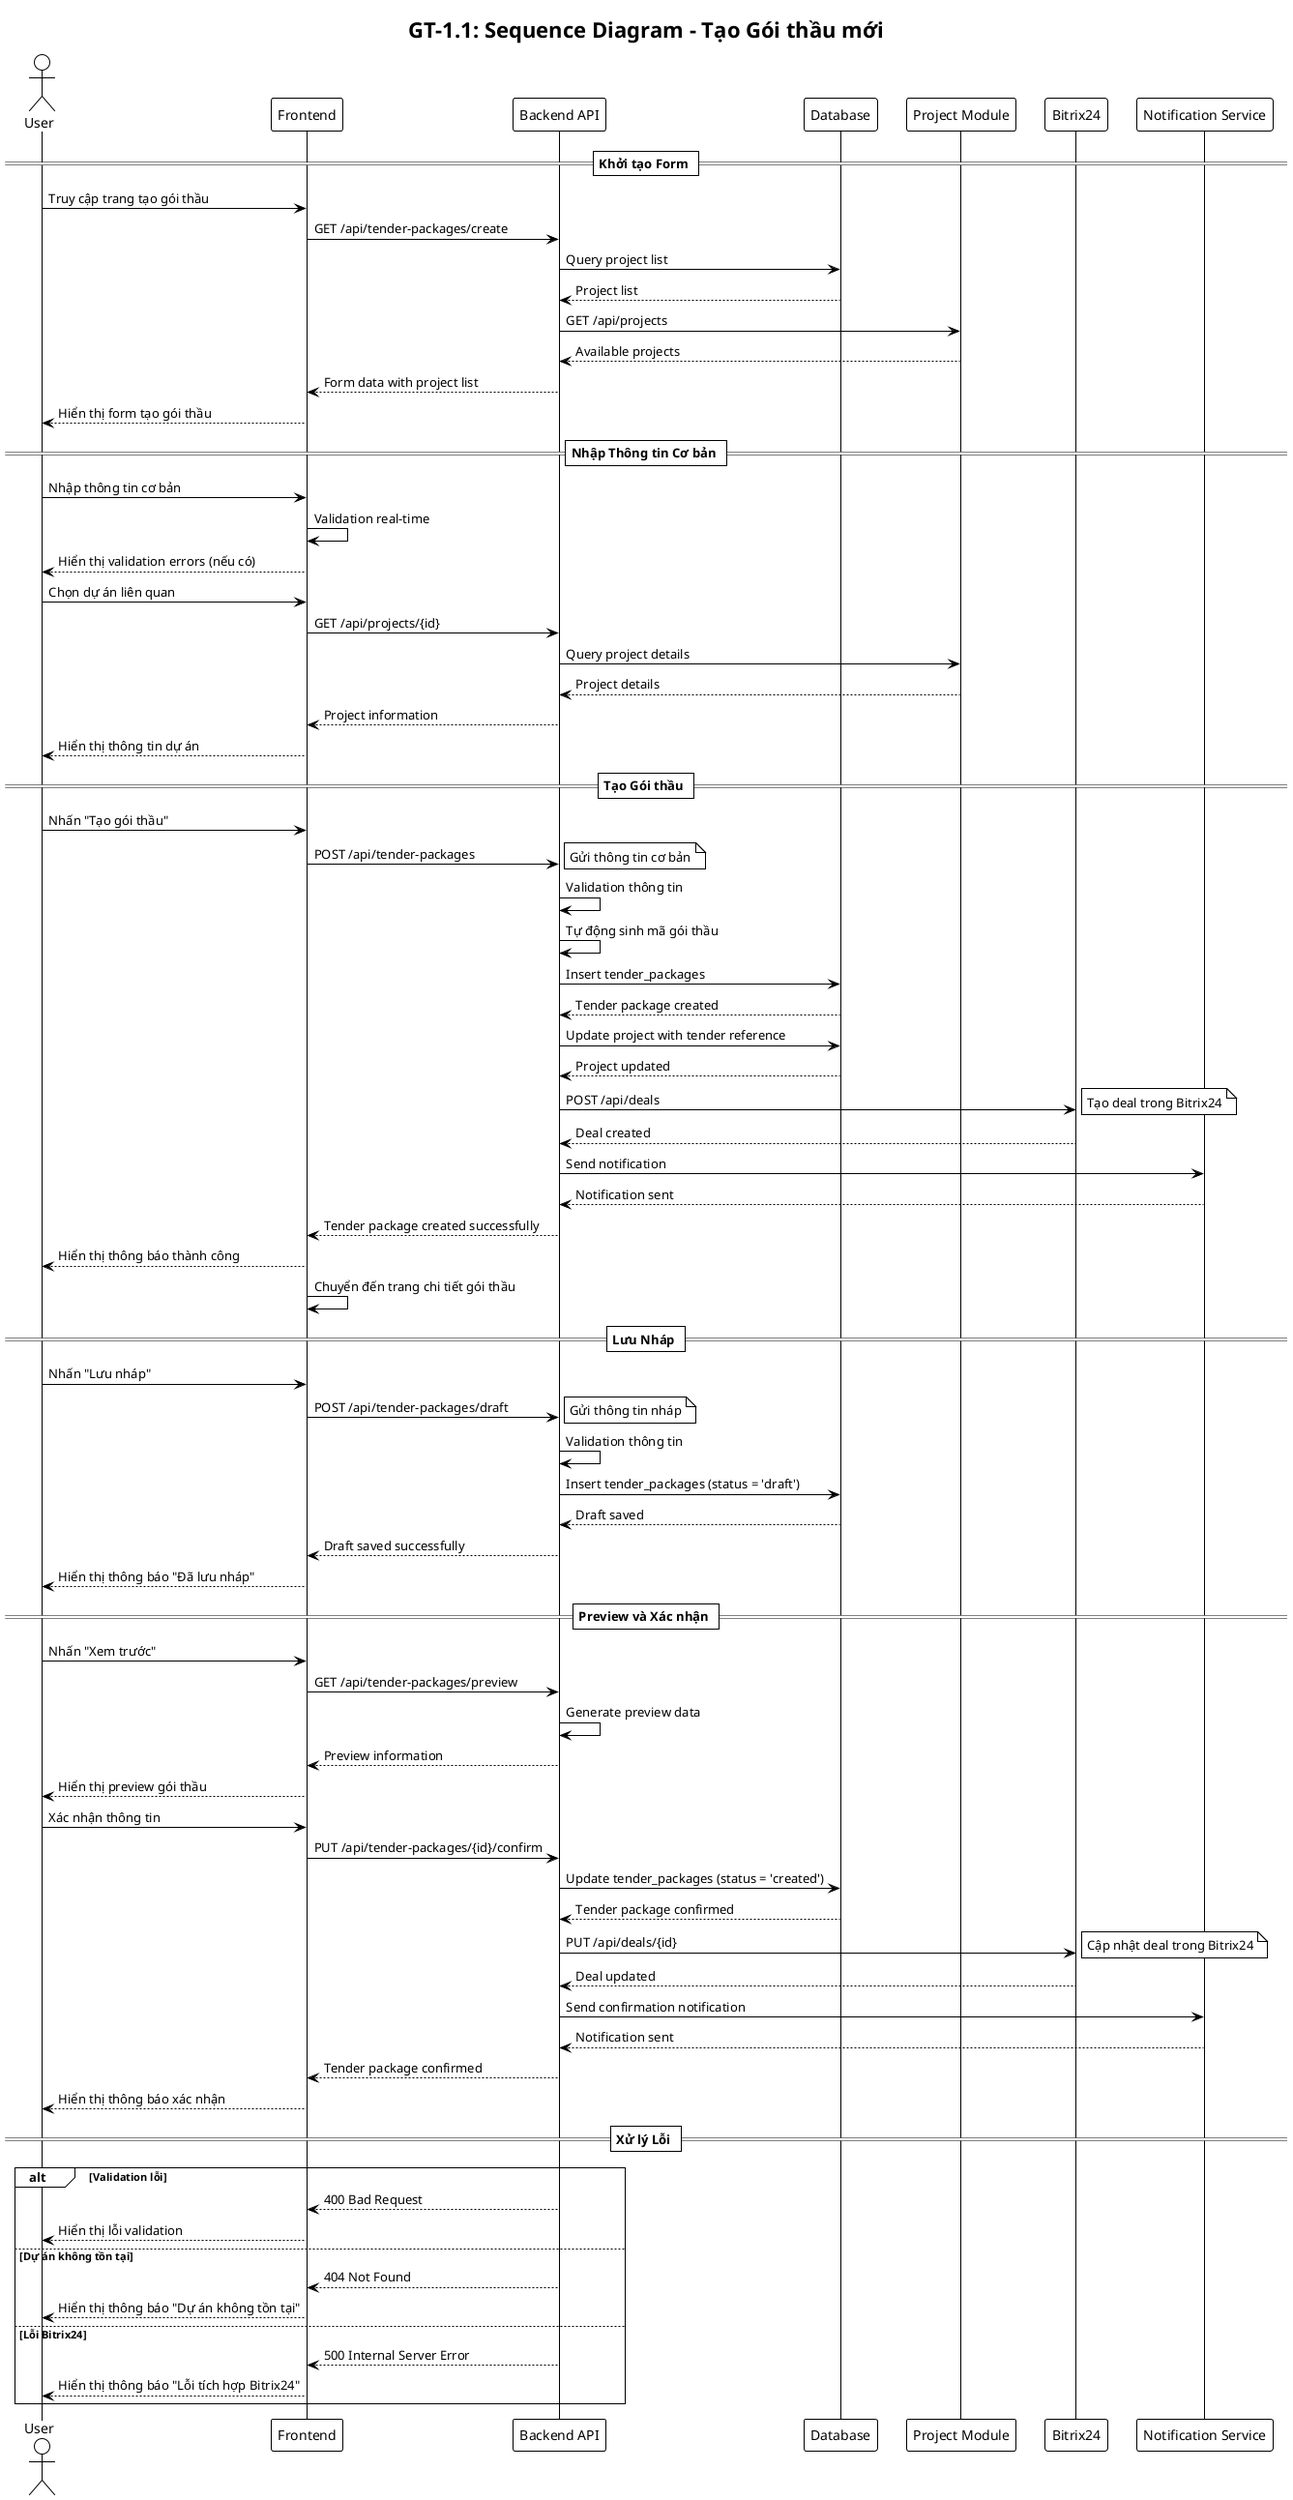 @startuml GT-1.1 Sequence Diagram
!theme plain
skinparam sequenceFontSize 12

title GT-1.1: Sequence Diagram - Tạo Gói thầu mới

actor User as U
participant "Frontend" as F
participant "Backend API" as B
participant "Database" as D
participant "Project Module" as P
participant "Bitrix24" as B24
participant "Notification Service" as N

== Khởi tạo Form ==

U -> F: Truy cập trang tạo gói thầu
F -> B: GET /api/tender-packages/create
B -> D: Query project list
D --> B: Project list
B -> P: GET /api/projects
P --> B: Available projects
B --> F: Form data with project list
F --> U: Hiển thị form tạo gói thầu

== Nhập Thông tin Cơ bản ==

U -> F: Nhập thông tin cơ bản
F -> F: Validation real-time
F --> U: Hiển thị validation errors (nếu có)

U -> F: Chọn dự án liên quan
F -> B: GET /api/projects/{id}
B -> P: Query project details
P --> B: Project details
B --> F: Project information
F --> U: Hiển thị thông tin dự án

== Tạo Gói thầu ==

U -> F: Nhấn "Tạo gói thầu"
F -> B: POST /api/tender-packages
note right: Gửi thông tin cơ bản

B -> B: Validation thông tin
B -> B: Tự động sinh mã gói thầu
B -> D: Insert tender_packages
D --> B: Tender package created
B -> D: Update project with tender reference
D --> B: Project updated

B -> B24: POST /api/deals
note right: Tạo deal trong Bitrix24
B24 --> B: Deal created

B -> N: Send notification
N --> B: Notification sent

B --> F: Tender package created successfully
F --> U: Hiển thị thông báo thành công
F -> F: Chuyển đến trang chi tiết gói thầu

== Lưu Nháp ==

U -> F: Nhấn "Lưu nháp"
F -> B: POST /api/tender-packages/draft
note right: Gửi thông tin nháp

B -> B: Validation thông tin
B -> D: Insert tender_packages (status = 'draft')
D --> B: Draft saved
B --> F: Draft saved successfully
F --> U: Hiển thị thông báo "Đã lưu nháp"

== Preview và Xác nhận ==

U -> F: Nhấn "Xem trước"
F -> B: GET /api/tender-packages/preview
B -> B: Generate preview data
B --> F: Preview information
F --> U: Hiển thị preview gói thầu

U -> F: Xác nhận thông tin
F -> B: PUT /api/tender-packages/{id}/confirm
B -> D: Update tender_packages (status = 'created')
D --> B: Tender package confirmed

B -> B24: PUT /api/deals/{id}
note right: Cập nhật deal trong Bitrix24
B24 --> B: Deal updated

B -> N: Send confirmation notification
N --> B: Notification sent

B --> F: Tender package confirmed
F --> U: Hiển thị thông báo xác nhận

== Xử lý Lỗi ==

alt Validation lỗi
    B --> F: 400 Bad Request
    F --> U: Hiển thị lỗi validation
else Dự án không tồn tại
    B --> F: 404 Not Found
    F --> U: Hiển thị thông báo "Dự án không tồn tại"
else Lỗi Bitrix24
    B --> F: 500 Internal Server Error
    F --> U: Hiển thị thông báo "Lỗi tích hợp Bitrix24"
end

@enduml
